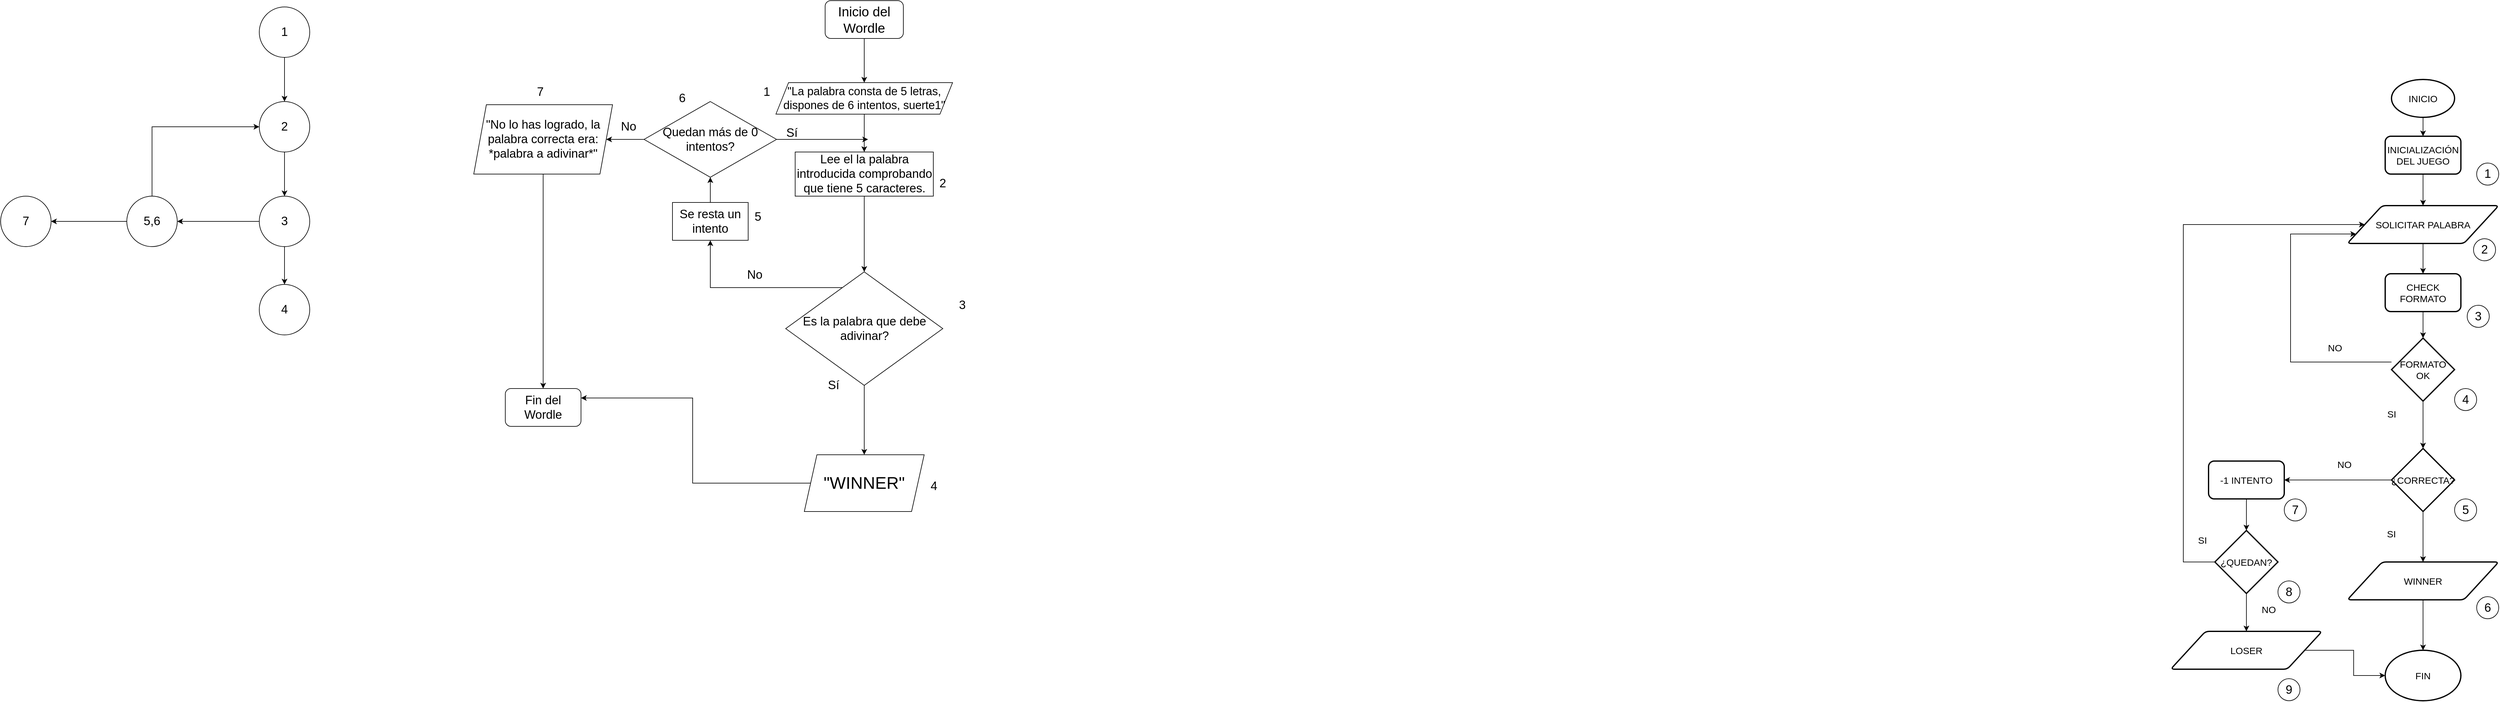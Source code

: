 <mxfile version="23.1.1" type="github">
  <diagram name="Página-1" id="_J_0oa2rCSg37kWWBLiF">
    <mxGraphModel dx="3435" dy="2210" grid="1" gridSize="10" guides="1" tooltips="1" connect="1" arrows="1" fold="1" page="1" pageScale="1" pageWidth="827" pageHeight="1169" math="0" shadow="0">
      <root>
        <mxCell id="0" />
        <mxCell id="1" parent="0" />
        <mxCell id="B1qj2pslxbooKWosbfYo-4" style="edgeStyle=orthogonalEdgeStyle;rounded=0;orthogonalLoop=1;jettySize=auto;html=1;" parent="1" source="B1qj2pslxbooKWosbfYo-1" target="B1qj2pslxbooKWosbfYo-2" edge="1">
          <mxGeometry relative="1" as="geometry" />
        </mxCell>
        <mxCell id="B1qj2pslxbooKWosbfYo-1" value="&lt;font style=&quot;font-size: 21px;&quot;&gt;Inicio del Wordle&lt;/font&gt;" style="rounded=1;whiteSpace=wrap;html=1;" parent="1" vertex="1">
          <mxGeometry x="597" width="124" height="60" as="geometry" />
        </mxCell>
        <mxCell id="B1qj2pslxbooKWosbfYo-8" style="edgeStyle=orthogonalEdgeStyle;rounded=0;orthogonalLoop=1;jettySize=auto;html=1;" parent="1" source="B1qj2pslxbooKWosbfYo-2" target="B1qj2pslxbooKWosbfYo-5" edge="1">
          <mxGeometry relative="1" as="geometry" />
        </mxCell>
        <mxCell id="B1qj2pslxbooKWosbfYo-2" value="&lt;font style=&quot;font-size: 18px;&quot;&gt;&quot;La palabra consta de 5 letras, dispones de 6 intentos, suerte1&quot;&lt;/font&gt;" style="shape=parallelogram;perimeter=parallelogramPerimeter;whiteSpace=wrap;html=1;fixedSize=1;" parent="1" vertex="1">
          <mxGeometry x="519" y="130" width="280" height="50" as="geometry" />
        </mxCell>
        <mxCell id="B1qj2pslxbooKWosbfYo-16" style="edgeStyle=orthogonalEdgeStyle;rounded=0;orthogonalLoop=1;jettySize=auto;html=1;" parent="1" source="B1qj2pslxbooKWosbfYo-5" target="B1qj2pslxbooKWosbfYo-7" edge="1">
          <mxGeometry relative="1" as="geometry" />
        </mxCell>
        <mxCell id="B1qj2pslxbooKWosbfYo-5" value="&lt;font style=&quot;font-size: 19px;&quot;&gt;Lee el la palabra introducida comprobando que tiene 5 caracteres.&lt;/font&gt;" style="rounded=0;whiteSpace=wrap;html=1;" parent="1" vertex="1">
          <mxGeometry x="549.5" y="240" width="219" height="70" as="geometry" />
        </mxCell>
        <mxCell id="B1qj2pslxbooKWosbfYo-12" style="edgeStyle=orthogonalEdgeStyle;rounded=0;orthogonalLoop=1;jettySize=auto;html=1;" parent="1" source="B1qj2pslxbooKWosbfYo-19" edge="1">
          <mxGeometry relative="1" as="geometry">
            <mxPoint x="665" y="220" as="targetPoint" />
            <Array as="points">
              <mxPoint x="415" y="220" />
            </Array>
          </mxGeometry>
        </mxCell>
        <mxCell id="B1qj2pslxbooKWosbfYo-30" style="edgeStyle=orthogonalEdgeStyle;rounded=0;orthogonalLoop=1;jettySize=auto;html=1;entryX=0.5;entryY=0;entryDx=0;entryDy=0;" parent="1" source="B1qj2pslxbooKWosbfYo-7" target="B1qj2pslxbooKWosbfYo-29" edge="1">
          <mxGeometry relative="1" as="geometry" />
        </mxCell>
        <mxCell id="B1qj2pslxbooKWosbfYo-7" value="&lt;font style=&quot;font-size: 19px;&quot;&gt;Es la palabra que debe adivinar?&lt;/font&gt;" style="rhombus;whiteSpace=wrap;html=1;" parent="1" vertex="1">
          <mxGeometry x="534.5" y="430" width="249" height="180" as="geometry" />
        </mxCell>
        <mxCell id="B1qj2pslxbooKWosbfYo-10" value="" style="rounded=0;whiteSpace=wrap;html=1;" parent="1" vertex="1">
          <mxGeometry x="649" y="220" width="10" as="geometry" />
        </mxCell>
        <mxCell id="B1qj2pslxbooKWosbfYo-17" value="&lt;font style=&quot;font-size: 19px;&quot;&gt;No&lt;/font&gt;" style="text;html=1;align=center;verticalAlign=middle;resizable=0;points=[];autosize=1;strokeColor=none;fillColor=none;" parent="1" vertex="1">
          <mxGeometry x="460" y="415" width="50" height="40" as="geometry" />
        </mxCell>
        <mxCell id="B1qj2pslxbooKWosbfYo-21" style="edgeStyle=orthogonalEdgeStyle;rounded=0;orthogonalLoop=1;jettySize=auto;html=1;entryX=0.5;entryY=1;entryDx=0;entryDy=0;" parent="1" source="B1qj2pslxbooKWosbfYo-18" target="B1qj2pslxbooKWosbfYo-19" edge="1">
          <mxGeometry relative="1" as="geometry" />
        </mxCell>
        <mxCell id="B1qj2pslxbooKWosbfYo-18" value="&lt;font style=&quot;font-size: 19px;&quot;&gt;Se resta un intento&lt;/font&gt;" style="rounded=0;whiteSpace=wrap;html=1;" parent="1" vertex="1">
          <mxGeometry x="355" y="320" width="120" height="60" as="geometry" />
        </mxCell>
        <mxCell id="B1qj2pslxbooKWosbfYo-20" value="" style="edgeStyle=orthogonalEdgeStyle;rounded=0;orthogonalLoop=1;jettySize=auto;html=1;" parent="1" source="B1qj2pslxbooKWosbfYo-7" edge="1">
          <mxGeometry relative="1" as="geometry">
            <mxPoint x="534" y="455" as="sourcePoint" />
            <mxPoint x="415" y="380" as="targetPoint" />
            <Array as="points">
              <mxPoint x="415" y="455" />
            </Array>
          </mxGeometry>
        </mxCell>
        <mxCell id="B1qj2pslxbooKWosbfYo-25" style="edgeStyle=orthogonalEdgeStyle;rounded=0;orthogonalLoop=1;jettySize=auto;html=1;" parent="1" source="B1qj2pslxbooKWosbfYo-19" target="B1qj2pslxbooKWosbfYo-24" edge="1">
          <mxGeometry relative="1" as="geometry" />
        </mxCell>
        <mxCell id="B1qj2pslxbooKWosbfYo-19" value="&lt;font style=&quot;font-size: 19px;&quot;&gt;Quedan más de 0 intentos?&lt;/font&gt;" style="rhombus;whiteSpace=wrap;html=1;" parent="1" vertex="1">
          <mxGeometry x="310" y="160" width="210" height="120" as="geometry" />
        </mxCell>
        <mxCell id="B1qj2pslxbooKWosbfYo-22" value="&lt;font style=&quot;font-size: 19px;&quot;&gt;Sí&lt;/font&gt;" style="text;html=1;align=center;verticalAlign=middle;resizable=0;points=[];autosize=1;strokeColor=none;fillColor=none;" parent="1" vertex="1">
          <mxGeometry x="524" y="190" width="40" height="40" as="geometry" />
        </mxCell>
        <mxCell id="B1qj2pslxbooKWosbfYo-27" style="edgeStyle=orthogonalEdgeStyle;rounded=0;orthogonalLoop=1;jettySize=auto;html=1;" parent="1" source="B1qj2pslxbooKWosbfYo-24" target="B1qj2pslxbooKWosbfYo-26" edge="1">
          <mxGeometry relative="1" as="geometry" />
        </mxCell>
        <mxCell id="B1qj2pslxbooKWosbfYo-24" value="&lt;font style=&quot;font-size: 19px;&quot;&gt;&quot;No lo has logrado, la palabra correcta era: *palabra a adivinar*&quot;&lt;/font&gt;" style="shape=parallelogram;perimeter=parallelogramPerimeter;whiteSpace=wrap;html=1;fixedSize=1;" parent="1" vertex="1">
          <mxGeometry x="40" y="165" width="220" height="110" as="geometry" />
        </mxCell>
        <mxCell id="B1qj2pslxbooKWosbfYo-26" value="&lt;font style=&quot;font-size: 19px;&quot;&gt;Fin del Wordle&lt;/font&gt;" style="rounded=1;whiteSpace=wrap;html=1;" parent="1" vertex="1">
          <mxGeometry x="90" y="615" width="120" height="60" as="geometry" />
        </mxCell>
        <mxCell id="B1qj2pslxbooKWosbfYo-28" value="&lt;font style=&quot;font-size: 19px;&quot;&gt;No&lt;/font&gt;" style="text;html=1;align=center;verticalAlign=middle;resizable=0;points=[];autosize=1;strokeColor=none;fillColor=none;" parent="1" vertex="1">
          <mxGeometry x="260" y="180" width="50" height="40" as="geometry" />
        </mxCell>
        <mxCell id="B1qj2pslxbooKWosbfYo-34" style="edgeStyle=orthogonalEdgeStyle;rounded=0;orthogonalLoop=1;jettySize=auto;html=1;entryX=1;entryY=0.25;entryDx=0;entryDy=0;" parent="1" source="B1qj2pslxbooKWosbfYo-29" target="B1qj2pslxbooKWosbfYo-26" edge="1">
          <mxGeometry relative="1" as="geometry">
            <mxPoint x="459" y="740.0" as="targetPoint" />
          </mxGeometry>
        </mxCell>
        <mxCell id="B1qj2pslxbooKWosbfYo-29" value="&lt;font style=&quot;font-size: 27px;&quot;&gt;&quot;WINNER&quot;&lt;/font&gt;" style="shape=parallelogram;perimeter=parallelogramPerimeter;whiteSpace=wrap;html=1;fixedSize=1;" parent="1" vertex="1">
          <mxGeometry x="564" y="720" width="190" height="90" as="geometry" />
        </mxCell>
        <mxCell id="B1qj2pslxbooKWosbfYo-31" value="&lt;font style=&quot;font-size: 19px;&quot;&gt;Sí&lt;/font&gt;" style="text;html=1;align=center;verticalAlign=middle;resizable=0;points=[];autosize=1;strokeColor=none;fillColor=none;" parent="1" vertex="1">
          <mxGeometry x="590" y="590" width="40" height="40" as="geometry" />
        </mxCell>
        <mxCell id="HOH0YegS0xkQk_PpyBHZ-4" style="edgeStyle=orthogonalEdgeStyle;rounded=0;orthogonalLoop=1;jettySize=auto;html=1;" parent="1" source="HOH0YegS0xkQk_PpyBHZ-1" target="HOH0YegS0xkQk_PpyBHZ-2" edge="1">
          <mxGeometry relative="1" as="geometry" />
        </mxCell>
        <mxCell id="HOH0YegS0xkQk_PpyBHZ-1" value="&lt;font style=&quot;font-size: 19px;&quot;&gt;1&lt;/font&gt;" style="ellipse;whiteSpace=wrap;html=1;aspect=fixed;" parent="1" vertex="1">
          <mxGeometry x="-300" y="10" width="80" height="80" as="geometry" />
        </mxCell>
        <mxCell id="HOH0YegS0xkQk_PpyBHZ-5" style="edgeStyle=orthogonalEdgeStyle;rounded=0;orthogonalLoop=1;jettySize=auto;html=1;" parent="1" source="HOH0YegS0xkQk_PpyBHZ-2" target="HOH0YegS0xkQk_PpyBHZ-3" edge="1">
          <mxGeometry relative="1" as="geometry" />
        </mxCell>
        <mxCell id="HOH0YegS0xkQk_PpyBHZ-2" value="&lt;font style=&quot;font-size: 19px;&quot;&gt;2&lt;/font&gt;" style="ellipse;whiteSpace=wrap;html=1;aspect=fixed;" parent="1" vertex="1">
          <mxGeometry x="-300" y="160" width="80" height="80" as="geometry" />
        </mxCell>
        <mxCell id="HOH0YegS0xkQk_PpyBHZ-10" style="edgeStyle=orthogonalEdgeStyle;rounded=0;orthogonalLoop=1;jettySize=auto;html=1;" parent="1" source="HOH0YegS0xkQk_PpyBHZ-3" target="HOH0YegS0xkQk_PpyBHZ-8" edge="1">
          <mxGeometry relative="1" as="geometry" />
        </mxCell>
        <mxCell id="HOH0YegS0xkQk_PpyBHZ-11" style="edgeStyle=orthogonalEdgeStyle;rounded=0;orthogonalLoop=1;jettySize=auto;html=1;" parent="1" source="HOH0YegS0xkQk_PpyBHZ-3" target="HOH0YegS0xkQk_PpyBHZ-7" edge="1">
          <mxGeometry relative="1" as="geometry" />
        </mxCell>
        <mxCell id="HOH0YegS0xkQk_PpyBHZ-3" value="&lt;font style=&quot;font-size: 19px;&quot;&gt;3&lt;/font&gt;" style="ellipse;whiteSpace=wrap;html=1;aspect=fixed;" parent="1" vertex="1">
          <mxGeometry x="-300" y="310" width="80" height="80" as="geometry" />
        </mxCell>
        <mxCell id="HOH0YegS0xkQk_PpyBHZ-6" style="edgeStyle=orthogonalEdgeStyle;rounded=0;orthogonalLoop=1;jettySize=auto;html=1;exitX=0.5;exitY=1;exitDx=0;exitDy=0;" parent="1" source="HOH0YegS0xkQk_PpyBHZ-3" target="HOH0YegS0xkQk_PpyBHZ-3" edge="1">
          <mxGeometry relative="1" as="geometry" />
        </mxCell>
        <mxCell id="HOH0YegS0xkQk_PpyBHZ-7" value="&lt;font style=&quot;font-size: 19px;&quot;&gt;4&lt;/font&gt;" style="ellipse;whiteSpace=wrap;html=1;aspect=fixed;" parent="1" vertex="1">
          <mxGeometry x="-300" y="450" width="80" height="80" as="geometry" />
        </mxCell>
        <mxCell id="HOH0YegS0xkQk_PpyBHZ-9" style="edgeStyle=orthogonalEdgeStyle;rounded=0;orthogonalLoop=1;jettySize=auto;html=1;entryX=0;entryY=0.5;entryDx=0;entryDy=0;" parent="1" source="HOH0YegS0xkQk_PpyBHZ-8" target="HOH0YegS0xkQk_PpyBHZ-2" edge="1">
          <mxGeometry relative="1" as="geometry">
            <Array as="points">
              <mxPoint x="-470" y="200" />
            </Array>
          </mxGeometry>
        </mxCell>
        <mxCell id="HOH0YegS0xkQk_PpyBHZ-13" style="edgeStyle=orthogonalEdgeStyle;rounded=0;orthogonalLoop=1;jettySize=auto;html=1;" parent="1" source="HOH0YegS0xkQk_PpyBHZ-8" target="HOH0YegS0xkQk_PpyBHZ-12" edge="1">
          <mxGeometry relative="1" as="geometry" />
        </mxCell>
        <mxCell id="HOH0YegS0xkQk_PpyBHZ-8" value="&lt;font style=&quot;font-size: 19px;&quot;&gt;5,6&lt;/font&gt;" style="ellipse;whiteSpace=wrap;html=1;aspect=fixed;" parent="1" vertex="1">
          <mxGeometry x="-510" y="310" width="80" height="80" as="geometry" />
        </mxCell>
        <mxCell id="HOH0YegS0xkQk_PpyBHZ-12" value="&lt;font style=&quot;font-size: 19px;&quot;&gt;7&lt;/font&gt;" style="ellipse;whiteSpace=wrap;html=1;aspect=fixed;" parent="1" vertex="1">
          <mxGeometry x="-710" y="310" width="80" height="80" as="geometry" />
        </mxCell>
        <mxCell id="HOH0YegS0xkQk_PpyBHZ-14" value="&lt;font style=&quot;font-size: 19px;&quot;&gt;1&lt;/font&gt;" style="text;html=1;align=center;verticalAlign=middle;resizable=0;points=[];autosize=1;strokeColor=none;fillColor=none;" parent="1" vertex="1">
          <mxGeometry x="489" y="125" width="30" height="40" as="geometry" />
        </mxCell>
        <mxCell id="HOH0YegS0xkQk_PpyBHZ-15" value="&lt;font style=&quot;font-size: 19px;&quot;&gt;2&lt;/font&gt;" style="text;html=1;align=center;verticalAlign=middle;resizable=0;points=[];autosize=1;strokeColor=none;fillColor=none;" parent="1" vertex="1">
          <mxGeometry x="768" y="270" width="30" height="40" as="geometry" />
        </mxCell>
        <mxCell id="HOH0YegS0xkQk_PpyBHZ-16" value="&lt;font style=&quot;font-size: 19px;&quot;&gt;3&lt;/font&gt;" style="text;html=1;align=center;verticalAlign=middle;resizable=0;points=[];autosize=1;strokeColor=none;fillColor=none;" parent="1" vertex="1">
          <mxGeometry x="799" y="463" width="30" height="40" as="geometry" />
        </mxCell>
        <mxCell id="HOH0YegS0xkQk_PpyBHZ-17" value="&lt;font style=&quot;font-size: 19px;&quot;&gt;4&lt;/font&gt;" style="text;html=1;align=center;verticalAlign=middle;resizable=0;points=[];autosize=1;strokeColor=none;fillColor=none;" parent="1" vertex="1">
          <mxGeometry x="754" y="750" width="30" height="40" as="geometry" />
        </mxCell>
        <mxCell id="HOH0YegS0xkQk_PpyBHZ-18" value="&lt;font style=&quot;font-size: 19px;&quot;&gt;5&lt;/font&gt;" style="text;html=1;align=center;verticalAlign=middle;resizable=0;points=[];autosize=1;strokeColor=none;fillColor=none;" parent="1" vertex="1">
          <mxGeometry x="475" y="323" width="30" height="40" as="geometry" />
        </mxCell>
        <mxCell id="HOH0YegS0xkQk_PpyBHZ-19" value="&lt;font style=&quot;font-size: 19px;&quot;&gt;6&lt;/font&gt;" style="text;html=1;align=center;verticalAlign=middle;resizable=0;points=[];autosize=1;strokeColor=none;fillColor=none;" parent="1" vertex="1">
          <mxGeometry x="355" y="135" width="30" height="40" as="geometry" />
        </mxCell>
        <mxCell id="HOH0YegS0xkQk_PpyBHZ-20" value="&lt;font style=&quot;font-size: 19px;&quot;&gt;7&lt;/font&gt;" style="text;html=1;align=center;verticalAlign=middle;resizable=0;points=[];autosize=1;strokeColor=none;fillColor=none;" parent="1" vertex="1">
          <mxGeometry x="130" y="125" width="30" height="40" as="geometry" />
        </mxCell>
        <mxCell id="Mi-pTW9ExfB-bn4WtZAz-15" value="" style="edgeStyle=orthogonalEdgeStyle;rounded=0;orthogonalLoop=1;jettySize=auto;html=1;fontSize=15;" parent="1" source="LWXiDnypSynb6jrce7Tm-2" target="LWXiDnypSynb6jrce7Tm-4" edge="1">
          <mxGeometry relative="1" as="geometry" />
        </mxCell>
        <mxCell id="LWXiDnypSynb6jrce7Tm-2" value="INICIO" style="strokeWidth=2;html=1;shape=mxgraph.flowchart.start_1;whiteSpace=wrap;fontSize=15;" parent="1" vertex="1">
          <mxGeometry x="3080" y="125" width="100" height="60" as="geometry" />
        </mxCell>
        <mxCell id="Mi-pTW9ExfB-bn4WtZAz-16" value="" style="edgeStyle=orthogonalEdgeStyle;rounded=0;orthogonalLoop=1;jettySize=auto;html=1;fontSize=15;" parent="1" source="LWXiDnypSynb6jrce7Tm-4" target="LWXiDnypSynb6jrce7Tm-5" edge="1">
          <mxGeometry relative="1" as="geometry" />
        </mxCell>
        <mxCell id="LWXiDnypSynb6jrce7Tm-4" value="INICIALIZACIÓN DEL JUEGO" style="rounded=1;whiteSpace=wrap;html=1;strokeWidth=2;fontSize=15;" parent="1" vertex="1">
          <mxGeometry x="3070" y="215" width="120" height="60" as="geometry" />
        </mxCell>
        <mxCell id="Mi-pTW9ExfB-bn4WtZAz-17" value="" style="edgeStyle=orthogonalEdgeStyle;rounded=0;orthogonalLoop=1;jettySize=auto;html=1;fontSize=15;" parent="1" source="LWXiDnypSynb6jrce7Tm-5" target="LWXiDnypSynb6jrce7Tm-15" edge="1">
          <mxGeometry relative="1" as="geometry" />
        </mxCell>
        <mxCell id="LWXiDnypSynb6jrce7Tm-5" value="SOLICITAR PALABRA" style="shape=parallelogram;html=1;strokeWidth=2;perimeter=parallelogramPerimeter;whiteSpace=wrap;rounded=1;arcSize=12;size=0.23;fontSize=15;" parent="1" vertex="1">
          <mxGeometry x="3010" y="325" width="240" height="60" as="geometry" />
        </mxCell>
        <mxCell id="Mi-pTW9ExfB-bn4WtZAz-19" value="" style="edgeStyle=orthogonalEdgeStyle;rounded=0;orthogonalLoop=1;jettySize=auto;html=1;fontSize=15;" parent="1" source="LWXiDnypSynb6jrce7Tm-7" target="Mi-pTW9ExfB-bn4WtZAz-8" edge="1">
          <mxGeometry relative="1" as="geometry" />
        </mxCell>
        <mxCell id="Mi-pTW9ExfB-bn4WtZAz-25" style="edgeStyle=orthogonalEdgeStyle;rounded=0;orthogonalLoop=1;jettySize=auto;html=1;" parent="1" source="LWXiDnypSynb6jrce7Tm-7" target="LWXiDnypSynb6jrce7Tm-11" edge="1">
          <mxGeometry relative="1" as="geometry" />
        </mxCell>
        <mxCell id="LWXiDnypSynb6jrce7Tm-7" value="¿CORRECTA?" style="strokeWidth=2;html=1;shape=mxgraph.flowchart.decision;whiteSpace=wrap;fontSize=15;" parent="1" vertex="1">
          <mxGeometry x="3080" y="710" width="100" height="100" as="geometry" />
        </mxCell>
        <mxCell id="Mi-pTW9ExfB-bn4WtZAz-26" style="edgeStyle=orthogonalEdgeStyle;rounded=0;orthogonalLoop=1;jettySize=auto;html=1;" parent="1" source="LWXiDnypSynb6jrce7Tm-11" target="Mi-pTW9ExfB-bn4WtZAz-21" edge="1">
          <mxGeometry relative="1" as="geometry" />
        </mxCell>
        <mxCell id="LWXiDnypSynb6jrce7Tm-11" value="WINNER" style="shape=parallelogram;html=1;strokeWidth=2;perimeter=parallelogramPerimeter;whiteSpace=wrap;rounded=1;arcSize=12;size=0.23;fontSize=15;" parent="1" vertex="1">
          <mxGeometry x="3010" y="890" width="240" height="60" as="geometry" />
        </mxCell>
        <mxCell id="LWXiDnypSynb6jrce7Tm-14" value="SI" style="text;html=1;align=center;verticalAlign=middle;resizable=0;points=[];autosize=1;strokeColor=none;fillColor=none;fontSize=15;" parent="1" vertex="1">
          <mxGeometry x="3060" y="640" width="40" height="30" as="geometry" />
        </mxCell>
        <mxCell id="Mi-pTW9ExfB-bn4WtZAz-18" value="" style="edgeStyle=orthogonalEdgeStyle;rounded=0;orthogonalLoop=1;jettySize=auto;html=1;fontSize=15;" parent="1" source="LWXiDnypSynb6jrce7Tm-15" target="LWXiDnypSynb6jrce7Tm-16" edge="1">
          <mxGeometry relative="1" as="geometry" />
        </mxCell>
        <mxCell id="LWXiDnypSynb6jrce7Tm-15" value="CHECK FORMATO" style="rounded=1;whiteSpace=wrap;html=1;strokeWidth=2;fontSize=15;" parent="1" vertex="1">
          <mxGeometry x="3070" y="433" width="120" height="60" as="geometry" />
        </mxCell>
        <mxCell id="Mi-pTW9ExfB-bn4WtZAz-2" value="" style="edgeStyle=orthogonalEdgeStyle;rounded=0;orthogonalLoop=1;jettySize=auto;html=1;fontSize=15;" parent="1" source="LWXiDnypSynb6jrce7Tm-16" target="LWXiDnypSynb6jrce7Tm-7" edge="1">
          <mxGeometry relative="1" as="geometry">
            <mxPoint x="3120" y="703.0" as="targetPoint" />
          </mxGeometry>
        </mxCell>
        <mxCell id="Mi-pTW9ExfB-bn4WtZAz-4" style="edgeStyle=orthogonalEdgeStyle;rounded=0;orthogonalLoop=1;jettySize=auto;html=1;fontSize=15;" parent="1" source="LWXiDnypSynb6jrce7Tm-16" target="LWXiDnypSynb6jrce7Tm-5" edge="1">
          <mxGeometry relative="1" as="geometry">
            <mxPoint x="2840" y="370" as="targetPoint" />
            <Array as="points">
              <mxPoint x="2920" y="573" />
              <mxPoint x="2920" y="370" />
            </Array>
          </mxGeometry>
        </mxCell>
        <mxCell id="LWXiDnypSynb6jrce7Tm-16" value="FORMATO OK" style="strokeWidth=2;html=1;shape=mxgraph.flowchart.decision;whiteSpace=wrap;fontSize=15;" parent="1" vertex="1">
          <mxGeometry x="3080" y="535" width="100" height="100" as="geometry" />
        </mxCell>
        <mxCell id="Mi-pTW9ExfB-bn4WtZAz-6" value="NO" style="text;html=1;align=center;verticalAlign=middle;resizable=0;points=[];autosize=1;strokeColor=none;fillColor=none;fontSize=15;" parent="1" vertex="1">
          <mxGeometry x="2965" y="535" width="50" height="30" as="geometry" />
        </mxCell>
        <mxCell id="Mi-pTW9ExfB-bn4WtZAz-7" value="SI" style="text;html=1;strokeColor=none;fillColor=none;align=center;verticalAlign=middle;whiteSpace=wrap;rounded=0;fontSize=15;" parent="1" vertex="1">
          <mxGeometry x="3050" y="830" width="60" height="30" as="geometry" />
        </mxCell>
        <mxCell id="Mi-pTW9ExfB-bn4WtZAz-20" value="" style="edgeStyle=orthogonalEdgeStyle;rounded=0;orthogonalLoop=1;jettySize=auto;html=1;fontSize=15;" parent="1" source="Mi-pTW9ExfB-bn4WtZAz-8" target="Mi-pTW9ExfB-bn4WtZAz-9" edge="1">
          <mxGeometry relative="1" as="geometry" />
        </mxCell>
        <mxCell id="Mi-pTW9ExfB-bn4WtZAz-8" value="-1 INTENTO" style="rounded=1;whiteSpace=wrap;html=1;strokeWidth=2;fontSize=15;" parent="1" vertex="1">
          <mxGeometry x="2790" y="730" width="120" height="60" as="geometry" />
        </mxCell>
        <mxCell id="Mi-pTW9ExfB-bn4WtZAz-27" value="" style="edgeStyle=orthogonalEdgeStyle;rounded=0;orthogonalLoop=1;jettySize=auto;html=1;" parent="1" source="Mi-pTW9ExfB-bn4WtZAz-9" target="Mi-pTW9ExfB-bn4WtZAz-12" edge="1">
          <mxGeometry relative="1" as="geometry" />
        </mxCell>
        <mxCell id="Mi-pTW9ExfB-bn4WtZAz-31" style="edgeStyle=elbowEdgeStyle;rounded=0;orthogonalLoop=1;jettySize=auto;html=1;" parent="1" source="Mi-pTW9ExfB-bn4WtZAz-9" target="LWXiDnypSynb6jrce7Tm-5" edge="1">
          <mxGeometry relative="1" as="geometry">
            <mxPoint x="2740" y="320" as="targetPoint" />
            <Array as="points">
              <mxPoint x="2750" y="800" />
              <mxPoint x="2770" y="620" />
            </Array>
          </mxGeometry>
        </mxCell>
        <mxCell id="Mi-pTW9ExfB-bn4WtZAz-9" value="¿QUEDAN?" style="strokeWidth=2;html=1;shape=mxgraph.flowchart.decision;whiteSpace=wrap;fontSize=15;" parent="1" vertex="1">
          <mxGeometry x="2800" y="840" width="100" height="100" as="geometry" />
        </mxCell>
        <mxCell id="Mi-pTW9ExfB-bn4WtZAz-32" style="edgeStyle=orthogonalEdgeStyle;rounded=0;orthogonalLoop=1;jettySize=auto;html=1;" parent="1" source="Mi-pTW9ExfB-bn4WtZAz-12" target="Mi-pTW9ExfB-bn4WtZAz-21" edge="1">
          <mxGeometry relative="1" as="geometry" />
        </mxCell>
        <mxCell id="Mi-pTW9ExfB-bn4WtZAz-12" value="LOSER" style="shape=parallelogram;html=1;strokeWidth=2;perimeter=parallelogramPerimeter;whiteSpace=wrap;rounded=1;arcSize=12;size=0.23;fontSize=15;" parent="1" vertex="1">
          <mxGeometry x="2730" y="1000" width="240" height="60" as="geometry" />
        </mxCell>
        <mxCell id="Mi-pTW9ExfB-bn4WtZAz-14" value="NO" style="text;html=1;align=center;verticalAlign=middle;resizable=0;points=[];autosize=1;strokeColor=none;fillColor=none;fontSize=15;" parent="1" vertex="1">
          <mxGeometry x="2980" y="720" width="50" height="30" as="geometry" />
        </mxCell>
        <mxCell id="Mi-pTW9ExfB-bn4WtZAz-21" value="FIN" style="ellipse;whiteSpace=wrap;html=1;fontSize=15;strokeWidth=2;" parent="1" vertex="1">
          <mxGeometry x="3070" y="1030" width="120" height="80" as="geometry" />
        </mxCell>
        <mxCell id="Mi-pTW9ExfB-bn4WtZAz-29" value="SI" style="text;html=1;align=center;verticalAlign=middle;resizable=0;points=[];autosize=1;strokeColor=none;fillColor=none;fontSize=15;" parent="1" vertex="1">
          <mxGeometry x="2760" y="840" width="40" height="30" as="geometry" />
        </mxCell>
        <mxCell id="Mi-pTW9ExfB-bn4WtZAz-30" value="NO" style="text;html=1;align=center;verticalAlign=middle;resizable=0;points=[];autosize=1;strokeColor=none;fillColor=none;fontSize=15;" parent="1" vertex="1">
          <mxGeometry x="2860" y="950" width="50" height="30" as="geometry" />
        </mxCell>
        <mxCell id="Mi-pTW9ExfB-bn4WtZAz-38" value="1" style="ellipse;whiteSpace=wrap;html=1;aspect=fixed;fontSize=19;" parent="1" vertex="1">
          <mxGeometry x="3215" y="257.5" width="35" height="35" as="geometry" />
        </mxCell>
        <mxCell id="Mi-pTW9ExfB-bn4WtZAz-39" value="2" style="ellipse;whiteSpace=wrap;html=1;aspect=fixed;fontSize=19;" parent="1" vertex="1">
          <mxGeometry x="3210" y="377.5" width="35" height="35" as="geometry" />
        </mxCell>
        <mxCell id="Mi-pTW9ExfB-bn4WtZAz-40" value="3" style="ellipse;whiteSpace=wrap;html=1;aspect=fixed;fontSize=19;" parent="1" vertex="1">
          <mxGeometry x="3200" y="483" width="35" height="35" as="geometry" />
        </mxCell>
        <mxCell id="Mi-pTW9ExfB-bn4WtZAz-41" value="4" style="ellipse;whiteSpace=wrap;html=1;aspect=fixed;fontSize=19;" parent="1" vertex="1">
          <mxGeometry x="3180" y="615" width="35" height="35" as="geometry" />
        </mxCell>
        <mxCell id="Mi-pTW9ExfB-bn4WtZAz-42" value="5" style="ellipse;whiteSpace=wrap;html=1;aspect=fixed;fontSize=19;" parent="1" vertex="1">
          <mxGeometry x="3180" y="790" width="35" height="35" as="geometry" />
        </mxCell>
        <mxCell id="Mi-pTW9ExfB-bn4WtZAz-43" value="6" style="ellipse;whiteSpace=wrap;html=1;aspect=fixed;fontSize=19;" parent="1" vertex="1">
          <mxGeometry x="3215" y="945" width="35" height="35" as="geometry" />
        </mxCell>
        <mxCell id="Mi-pTW9ExfB-bn4WtZAz-44" value="7" style="ellipse;whiteSpace=wrap;html=1;aspect=fixed;fontSize=19;" parent="1" vertex="1">
          <mxGeometry x="2910" y="790" width="35" height="35" as="geometry" />
        </mxCell>
        <mxCell id="Mi-pTW9ExfB-bn4WtZAz-45" value="8" style="ellipse;whiteSpace=wrap;html=1;aspect=fixed;fontSize=19;" parent="1" vertex="1">
          <mxGeometry x="2900" y="920" width="35" height="35" as="geometry" />
        </mxCell>
        <mxCell id="Mi-pTW9ExfB-bn4WtZAz-46" value="9" style="ellipse;whiteSpace=wrap;html=1;aspect=fixed;fontSize=19;" parent="1" vertex="1">
          <mxGeometry x="2900" y="1075" width="35" height="35" as="geometry" />
        </mxCell>
      </root>
    </mxGraphModel>
  </diagram>
</mxfile>
